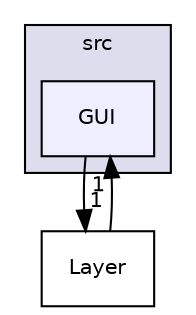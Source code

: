 digraph "intelliphoto/src/GUI" {
  compound=true
  node [ fontsize="10", fontname="Helvetica"];
  edge [ labelfontsize="10", labelfontname="Helvetica"];
  subgraph clusterdir_83a4347d11f2ba6343d546ab133722d2 {
    graph [ bgcolor="#ddddee", pencolor="black", label="src" fontname="Helvetica", fontsize="10", URL="dir_83a4347d11f2ba6343d546ab133722d2.html"]
  dir_5dabb14988a75c922e285f444641a133 [shape=box, label="GUI", style="filled", fillcolor="#eeeeff", pencolor="black", URL="dir_5dabb14988a75c922e285f444641a133.html"];
  }
  dir_e6d96184223881d115efa44ca0dfa844 [shape=box label="Layer" URL="dir_e6d96184223881d115efa44ca0dfa844.html"];
  dir_e6d96184223881d115efa44ca0dfa844->dir_5dabb14988a75c922e285f444641a133 [headlabel="1", labeldistance=1.5 headhref="dir_000006_000002.html"];
  dir_5dabb14988a75c922e285f444641a133->dir_e6d96184223881d115efa44ca0dfa844 [headlabel="1", labeldistance=1.5 headhref="dir_000002_000006.html"];
}
